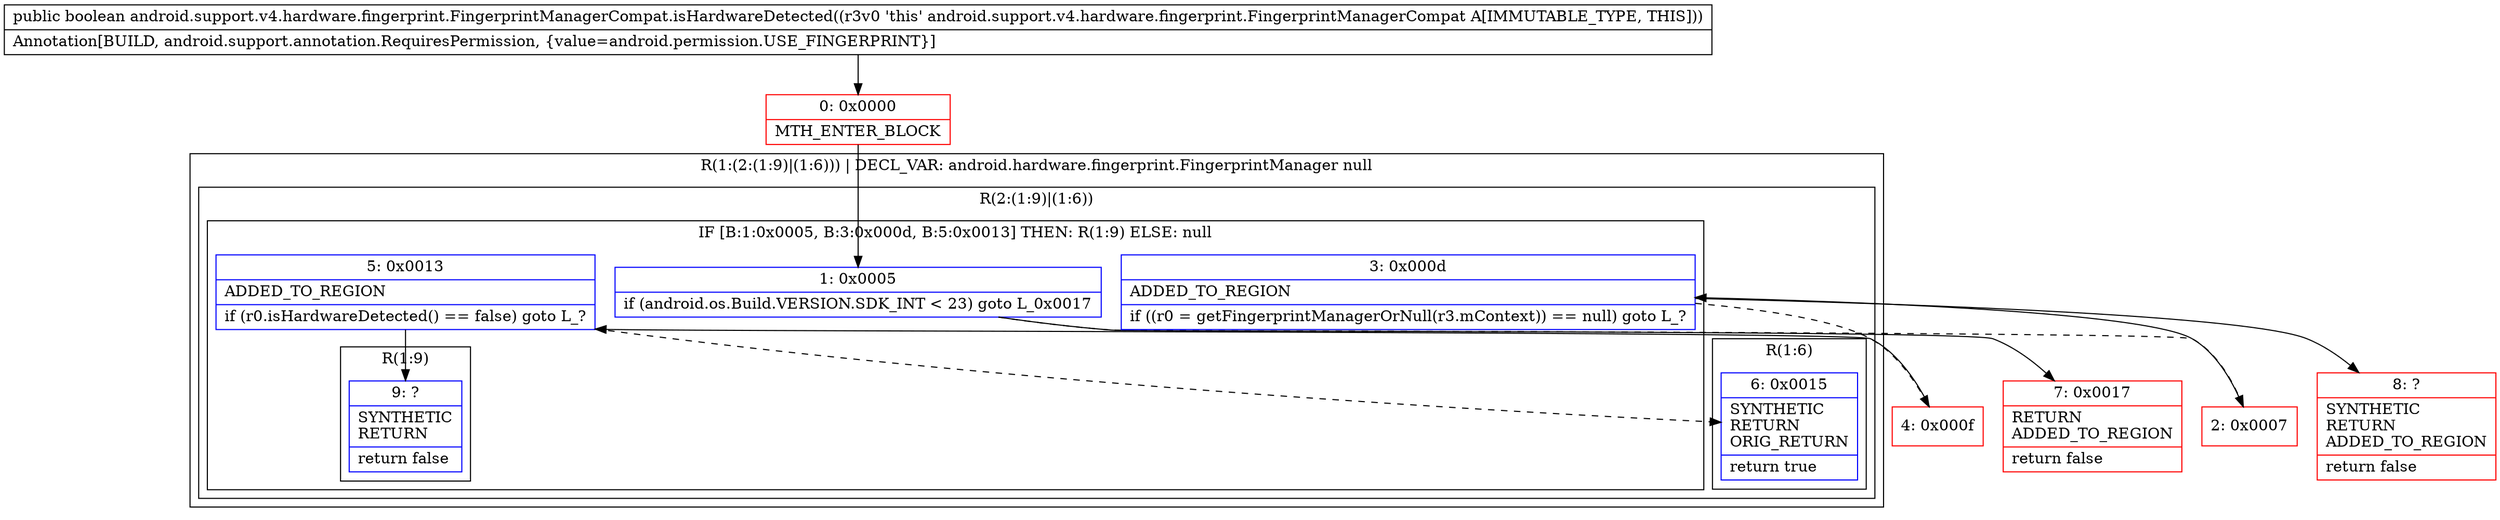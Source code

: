 digraph "CFG forandroid.support.v4.hardware.fingerprint.FingerprintManagerCompat.isHardwareDetected()Z" {
subgraph cluster_Region_2017554115 {
label = "R(1:(2:(1:9)|(1:6))) | DECL_VAR: android.hardware.fingerprint.FingerprintManager null\l";
node [shape=record,color=blue];
subgraph cluster_Region_1838260123 {
label = "R(2:(1:9)|(1:6))";
node [shape=record,color=blue];
subgraph cluster_IfRegion_697393154 {
label = "IF [B:1:0x0005, B:3:0x000d, B:5:0x0013] THEN: R(1:9) ELSE: null";
node [shape=record,color=blue];
Node_1 [shape=record,label="{1\:\ 0x0005|if (android.os.Build.VERSION.SDK_INT \< 23) goto L_0x0017\l}"];
Node_3 [shape=record,label="{3\:\ 0x000d|ADDED_TO_REGION\l|if ((r0 = getFingerprintManagerOrNull(r3.mContext)) == null) goto L_?\l}"];
Node_5 [shape=record,label="{5\:\ 0x0013|ADDED_TO_REGION\l|if (r0.isHardwareDetected() == false) goto L_?\l}"];
subgraph cluster_Region_1977765016 {
label = "R(1:9)";
node [shape=record,color=blue];
Node_9 [shape=record,label="{9\:\ ?|SYNTHETIC\lRETURN\l|return false\l}"];
}
}
subgraph cluster_Region_111543185 {
label = "R(1:6)";
node [shape=record,color=blue];
Node_6 [shape=record,label="{6\:\ 0x0015|SYNTHETIC\lRETURN\lORIG_RETURN\l|return true\l}"];
}
}
}
Node_0 [shape=record,color=red,label="{0\:\ 0x0000|MTH_ENTER_BLOCK\l}"];
Node_2 [shape=record,color=red,label="{2\:\ 0x0007}"];
Node_4 [shape=record,color=red,label="{4\:\ 0x000f}"];
Node_7 [shape=record,color=red,label="{7\:\ 0x0017|RETURN\lADDED_TO_REGION\l|return false\l}"];
Node_8 [shape=record,color=red,label="{8\:\ ?|SYNTHETIC\lRETURN\lADDED_TO_REGION\l|return false\l}"];
MethodNode[shape=record,label="{public boolean android.support.v4.hardware.fingerprint.FingerprintManagerCompat.isHardwareDetected((r3v0 'this' android.support.v4.hardware.fingerprint.FingerprintManagerCompat A[IMMUTABLE_TYPE, THIS]))  | Annotation[BUILD, android.support.annotation.RequiresPermission, \{value=android.permission.USE_FINGERPRINT\}]\l}"];
MethodNode -> Node_0;
Node_1 -> Node_2[style=dashed];
Node_1 -> Node_7;
Node_3 -> Node_4[style=dashed];
Node_3 -> Node_8;
Node_5 -> Node_6[style=dashed];
Node_5 -> Node_9;
Node_0 -> Node_1;
Node_2 -> Node_3;
Node_4 -> Node_5;
}

